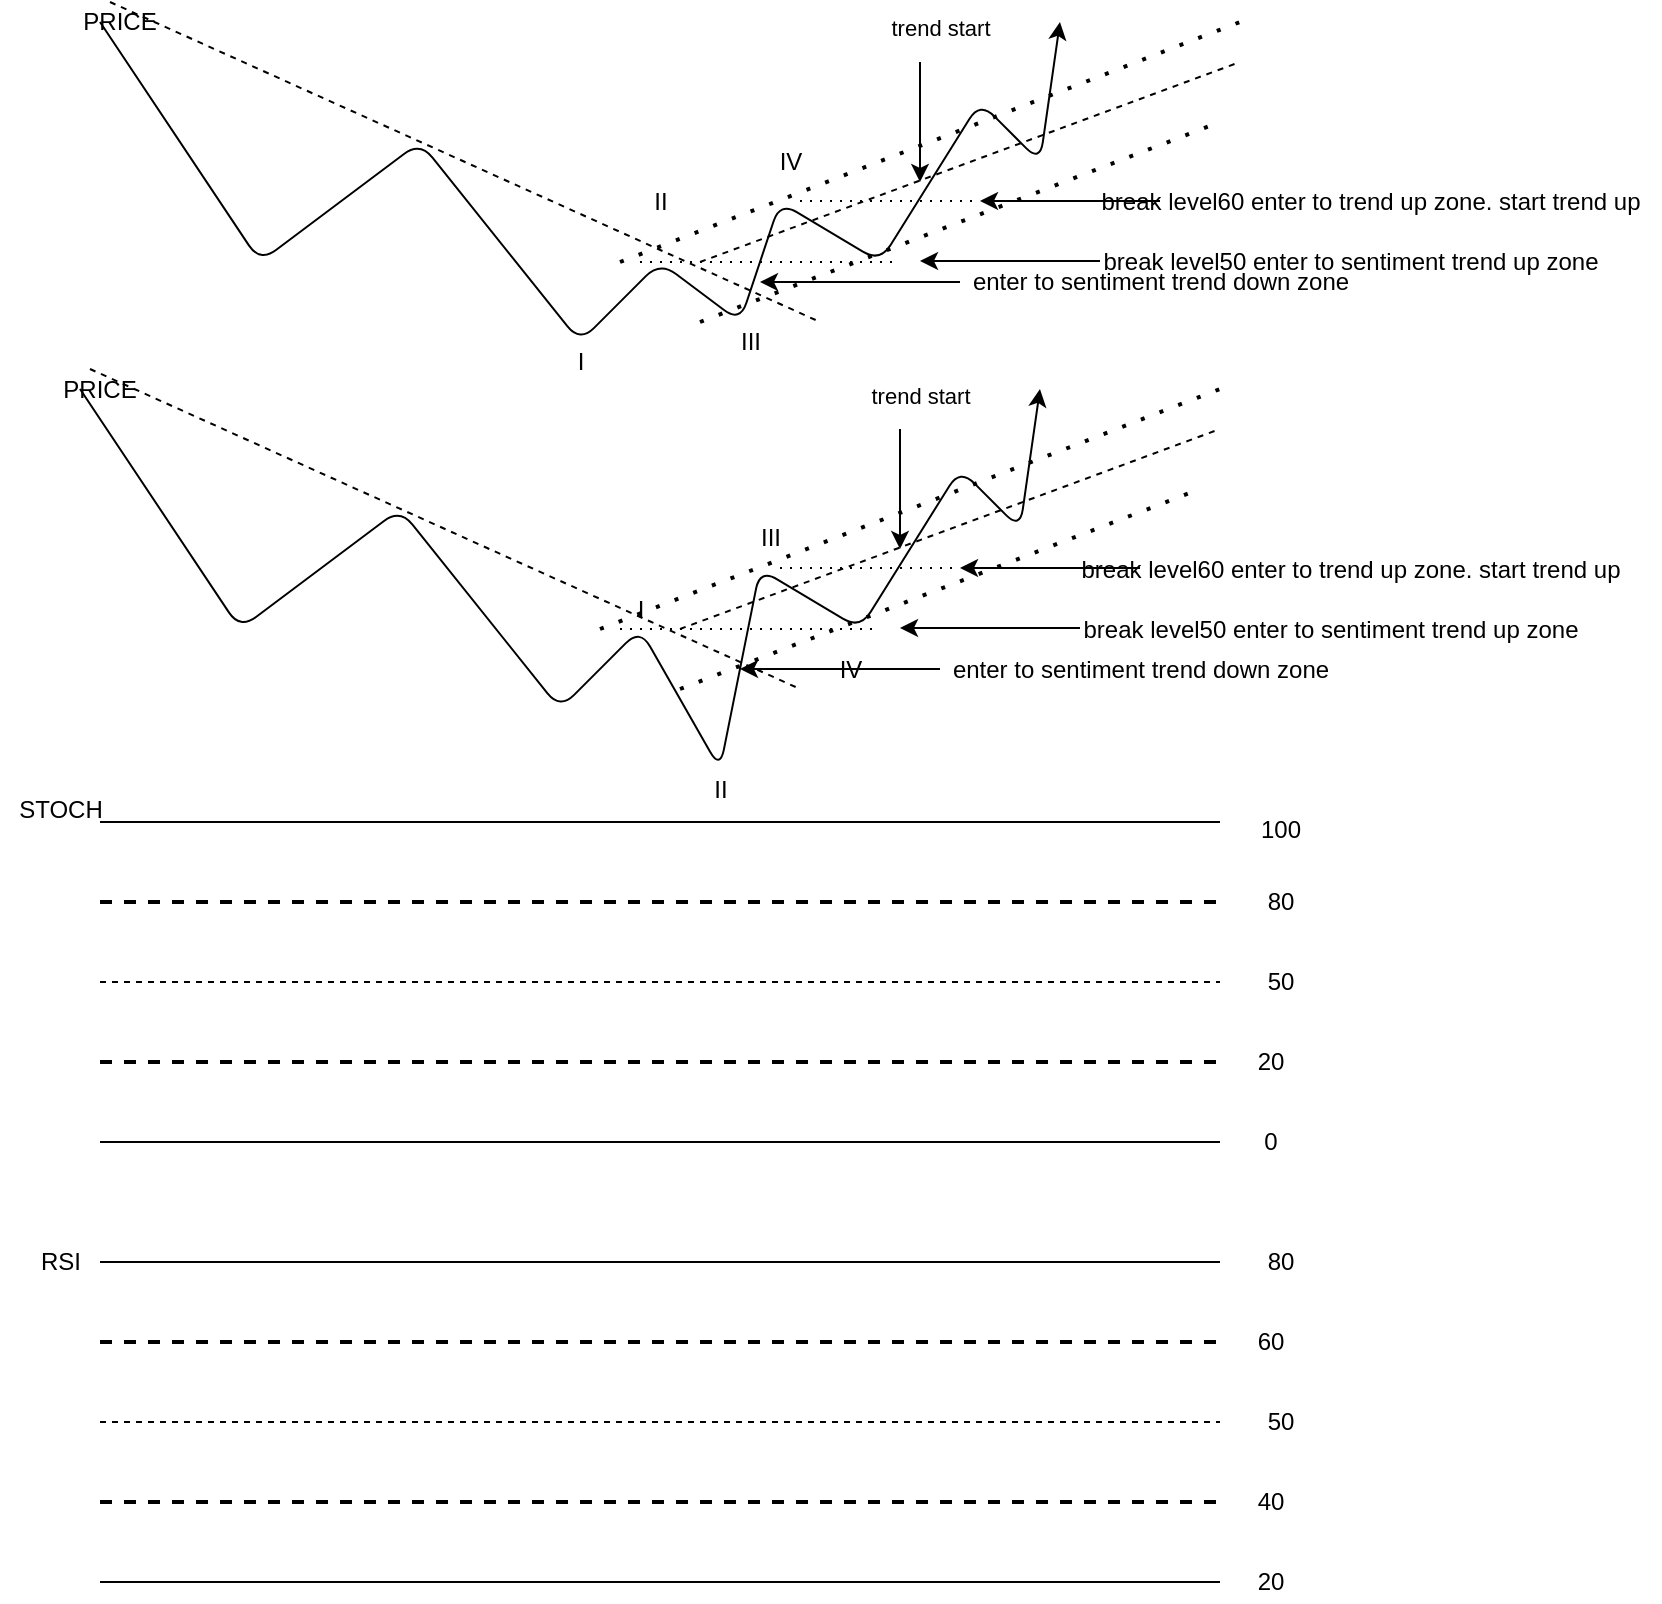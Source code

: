 <mxfile version="14.9.6" type="device"><diagram id="nhUnwwzXnW02m92j6YWG" name="Страница 1"><mxGraphModel dx="2255" dy="626" grid="1" gridSize="10" guides="1" tooltips="1" connect="1" arrows="1" fold="1" page="1" pageScale="1" pageWidth="1169" pageHeight="827" math="0" shadow="0"><root><mxCell id="0"/><mxCell id="1" parent="0"/><mxCell id="tcE4aVOpfhiCAGPQYrPq-30" value="" style="group" vertex="1" connectable="0" parent="1"><mxGeometry x="40" y="10" width="780" height="190" as="geometry"/></mxCell><mxCell id="y8e9jCz48Kjwtkv_Z756-1" value="" style="endArrow=classic;html=1;" parent="tcE4aVOpfhiCAGPQYrPq-30" edge="1"><mxGeometry width="50" height="50" relative="1" as="geometry"><mxPoint y="10" as="sourcePoint"/><mxPoint x="480" y="10" as="targetPoint"/><Array as="points"><mxPoint x="80" y="130"/><mxPoint x="160" y="70"/><mxPoint x="240" y="170"/><mxPoint x="280" y="130"/><mxPoint x="320" y="160"/><mxPoint x="340" y="100"/><mxPoint x="390" y="130"/><mxPoint x="440" y="50"/><mxPoint x="470" y="80"/></Array></mxGeometry></mxCell><mxCell id="y8e9jCz48Kjwtkv_Z756-4" value="PRICE" style="text;html=1;strokeColor=none;fillColor=none;align=center;verticalAlign=middle;whiteSpace=wrap;rounded=0;" parent="tcE4aVOpfhiCAGPQYrPq-30" vertex="1"><mxGeometry width="20" height="20" as="geometry"/></mxCell><mxCell id="y8e9jCz48Kjwtkv_Z756-10" value="" style="endArrow=none;dashed=1;html=1;strokeWidth=2;dashPattern=1 4;" parent="tcE4aVOpfhiCAGPQYrPq-30" edge="1"><mxGeometry width="50" height="50" relative="1" as="geometry"><mxPoint x="300" y="160" as="sourcePoint"/><mxPoint x="560" y="60" as="targetPoint"/></mxGeometry></mxCell><mxCell id="y8e9jCz48Kjwtkv_Z756-11" value="" style="endArrow=none;dashed=1;html=1;dashPattern=1 4;strokeWidth=2;" parent="tcE4aVOpfhiCAGPQYrPq-30" edge="1"><mxGeometry width="50" height="50" relative="1" as="geometry"><mxPoint x="260" y="130" as="sourcePoint"/><mxPoint x="570" y="10" as="targetPoint"/></mxGeometry></mxCell><mxCell id="y8e9jCz48Kjwtkv_Z756-12" value="I" style="text;html=1;align=center;verticalAlign=middle;resizable=0;points=[];autosize=1;strokeColor=none;" parent="tcE4aVOpfhiCAGPQYrPq-30" vertex="1"><mxGeometry x="230" y="170" width="20" height="20" as="geometry"/></mxCell><mxCell id="y8e9jCz48Kjwtkv_Z756-13" value="II" style="text;html=1;align=center;verticalAlign=middle;resizable=0;points=[];autosize=1;strokeColor=none;" parent="tcE4aVOpfhiCAGPQYrPq-30" vertex="1"><mxGeometry x="270" y="90" width="20" height="20" as="geometry"/></mxCell><mxCell id="y8e9jCz48Kjwtkv_Z756-14" value="III" style="text;html=1;align=center;verticalAlign=middle;resizable=0;points=[];autosize=1;strokeColor=none;" parent="tcE4aVOpfhiCAGPQYrPq-30" vertex="1"><mxGeometry x="310" y="160" width="30" height="20" as="geometry"/></mxCell><mxCell id="y8e9jCz48Kjwtkv_Z756-15" value="IV" style="text;html=1;align=center;verticalAlign=middle;resizable=0;points=[];autosize=1;strokeColor=none;" parent="tcE4aVOpfhiCAGPQYrPq-30" vertex="1"><mxGeometry x="330" y="70" width="30" height="20" as="geometry"/></mxCell><mxCell id="n6msP7HPBl-RSGe-zPHD-20" value="" style="endArrow=classic;html=1;fillColor=#ffffff;labelPosition=center;verticalLabelPosition=bottom;align=center;verticalAlign=top;" parent="tcE4aVOpfhiCAGPQYrPq-30" edge="1"><mxGeometry width="50" height="50" relative="1" as="geometry"><mxPoint x="410" y="30" as="sourcePoint"/><mxPoint x="410" y="90" as="targetPoint"/></mxGeometry></mxCell><mxCell id="n6msP7HPBl-RSGe-zPHD-34" value="" style="endArrow=none;dashed=1;html=1;dashPattern=1 4;fillColor=#ffffff;" parent="tcE4aVOpfhiCAGPQYrPq-30" edge="1"><mxGeometry width="50" height="50" relative="1" as="geometry"><mxPoint x="270" y="130" as="sourcePoint"/><mxPoint x="400" y="130" as="targetPoint"/></mxGeometry></mxCell><mxCell id="n6msP7HPBl-RSGe-zPHD-35" value="" style="endArrow=none;dashed=1;html=1;dashPattern=1 4;fillColor=#ffffff;" parent="tcE4aVOpfhiCAGPQYrPq-30" edge="1"><mxGeometry width="50" height="50" relative="1" as="geometry"><mxPoint x="350" y="99.5" as="sourcePoint"/><mxPoint x="440" y="99.5" as="targetPoint"/></mxGeometry></mxCell><mxCell id="n6msP7HPBl-RSGe-zPHD-38" value="trend start" style="edgeLabel;html=1;align=center;verticalAlign=top;resizable=0;points=[];labelPosition=center;verticalLabelPosition=bottom;" parent="tcE4aVOpfhiCAGPQYrPq-30" vertex="1" connectable="0"><mxGeometry x="420" as="geometry"/></mxCell><mxCell id="tcE4aVOpfhiCAGPQYrPq-1" value="" style="endArrow=none;dashed=1;html=1;exitX=0.25;exitY=0;exitDx=0;exitDy=0;" edge="1" parent="tcE4aVOpfhiCAGPQYrPq-30" source="y8e9jCz48Kjwtkv_Z756-4"><mxGeometry width="50" height="50" relative="1" as="geometry"><mxPoint x="450" y="280" as="sourcePoint"/><mxPoint x="360" y="160" as="targetPoint"/></mxGeometry></mxCell><mxCell id="tcE4aVOpfhiCAGPQYrPq-2" value="" style="group" vertex="1" connectable="0" parent="tcE4aVOpfhiCAGPQYrPq-30"><mxGeometry x="330" y="130" width="300" height="20" as="geometry"/></mxCell><mxCell id="n6msP7HPBl-RSGe-zPHD-22" value="" style="endArrow=classic;html=1;fillColor=#ffffff;labelPosition=center;verticalLabelPosition=bottom;align=center;verticalAlign=top;" parent="tcE4aVOpfhiCAGPQYrPq-2" edge="1"><mxGeometry width="50" height="50" relative="1" as="geometry"><mxPoint x="100" y="10" as="sourcePoint"/><mxPoint y="10" as="targetPoint"/></mxGeometry></mxCell><mxCell id="n6msP7HPBl-RSGe-zPHD-29" value="enter to sentiment trend down zone" style="text;html=1;align=center;verticalAlign=middle;resizable=0;points=[];autosize=1;strokeColor=none;" parent="tcE4aVOpfhiCAGPQYrPq-2" vertex="1"><mxGeometry x="100" width="200" height="20" as="geometry"/></mxCell><mxCell id="tcE4aVOpfhiCAGPQYrPq-3" value="" style="group" vertex="1" connectable="0" parent="tcE4aVOpfhiCAGPQYrPq-30"><mxGeometry x="410" y="120" width="345" height="20" as="geometry"/></mxCell><mxCell id="n6msP7HPBl-RSGe-zPHD-28" value="break level50 enter to sentiment trend up zone" style="text;html=1;align=center;verticalAlign=middle;resizable=0;points=[];autosize=1;strokeColor=none;" parent="tcE4aVOpfhiCAGPQYrPq-3" vertex="1"><mxGeometry x="85" width="260" height="20" as="geometry"/></mxCell><mxCell id="n6msP7HPBl-RSGe-zPHD-30" value="" style="endArrow=classic;html=1;fillColor=#ffffff;labelPosition=center;verticalLabelPosition=bottom;align=center;verticalAlign=top;" parent="tcE4aVOpfhiCAGPQYrPq-3" edge="1"><mxGeometry width="50" height="50" relative="1" as="geometry"><mxPoint x="90" y="9.5" as="sourcePoint"/><mxPoint y="9.5" as="targetPoint"/></mxGeometry></mxCell><mxCell id="tcE4aVOpfhiCAGPQYrPq-4" value="" style="group" vertex="1" connectable="0" parent="tcE4aVOpfhiCAGPQYrPq-30"><mxGeometry x="440" y="90" width="340" height="20" as="geometry"/></mxCell><mxCell id="n6msP7HPBl-RSGe-zPHD-32" value="break level60 enter to trend up zone. start trend up" style="text;html=1;align=center;verticalAlign=middle;resizable=0;points=[];autosize=1;strokeColor=none;" parent="tcE4aVOpfhiCAGPQYrPq-4" vertex="1"><mxGeometry x="50" width="290" height="20" as="geometry"/></mxCell><mxCell id="n6msP7HPBl-RSGe-zPHD-37" value="" style="endArrow=classic;html=1;fillColor=#ffffff;labelPosition=center;verticalLabelPosition=bottom;align=center;verticalAlign=top;" parent="tcE4aVOpfhiCAGPQYrPq-4" edge="1"><mxGeometry width="50" height="50" relative="1" as="geometry"><mxPoint x="90" y="9.5" as="sourcePoint"/><mxPoint y="9.5" as="targetPoint"/></mxGeometry></mxCell><mxCell id="tcE4aVOpfhiCAGPQYrPq-6" value="" style="endArrow=none;dashed=1;html=1;" edge="1" parent="tcE4aVOpfhiCAGPQYrPq-30"><mxGeometry width="50" height="50" relative="1" as="geometry"><mxPoint x="300" y="130" as="sourcePoint"/><mxPoint x="570" y="30" as="targetPoint"/></mxGeometry></mxCell><mxCell id="tcE4aVOpfhiCAGPQYrPq-31" value="" style="group" vertex="1" connectable="0" parent="1"><mxGeometry x="30" y="193.5" width="780" height="220" as="geometry"/></mxCell><mxCell id="tcE4aVOpfhiCAGPQYrPq-7" value="" style="endArrow=classic;html=1;" edge="1" parent="tcE4aVOpfhiCAGPQYrPq-31"><mxGeometry width="50" height="50" relative="1" as="geometry"><mxPoint y="10" as="sourcePoint"/><mxPoint x="480" y="10" as="targetPoint"/><Array as="points"><mxPoint x="80" y="130"/><mxPoint x="160" y="70"/><mxPoint x="240" y="170"/><mxPoint x="280" y="130"/><mxPoint x="320" y="200"/><mxPoint x="340" y="100"/><mxPoint x="390" y="130"/><mxPoint x="440" y="50"/><mxPoint x="470" y="80"/></Array></mxGeometry></mxCell><mxCell id="tcE4aVOpfhiCAGPQYrPq-8" value="PRICE" style="text;html=1;strokeColor=none;fillColor=none;align=center;verticalAlign=middle;whiteSpace=wrap;rounded=0;" vertex="1" parent="tcE4aVOpfhiCAGPQYrPq-31"><mxGeometry width="20" height="20" as="geometry"/></mxCell><mxCell id="tcE4aVOpfhiCAGPQYrPq-9" value="" style="endArrow=none;dashed=1;html=1;strokeWidth=2;dashPattern=1 4;" edge="1" parent="tcE4aVOpfhiCAGPQYrPq-31"><mxGeometry width="50" height="50" relative="1" as="geometry"><mxPoint x="300" y="160" as="sourcePoint"/><mxPoint x="560" y="60" as="targetPoint"/></mxGeometry></mxCell><mxCell id="tcE4aVOpfhiCAGPQYrPq-10" value="" style="endArrow=none;dashed=1;html=1;dashPattern=1 4;strokeWidth=2;" edge="1" parent="tcE4aVOpfhiCAGPQYrPq-31"><mxGeometry width="50" height="50" relative="1" as="geometry"><mxPoint x="260" y="130" as="sourcePoint"/><mxPoint x="570" y="10" as="targetPoint"/></mxGeometry></mxCell><mxCell id="tcE4aVOpfhiCAGPQYrPq-11" value="I" style="text;html=1;align=center;verticalAlign=middle;resizable=0;points=[];autosize=1;strokeColor=none;" vertex="1" parent="tcE4aVOpfhiCAGPQYrPq-31"><mxGeometry x="270" y="110" width="20" height="20" as="geometry"/></mxCell><mxCell id="tcE4aVOpfhiCAGPQYrPq-12" value="II" style="text;html=1;align=center;verticalAlign=middle;resizable=0;points=[];autosize=1;strokeColor=none;" vertex="1" parent="tcE4aVOpfhiCAGPQYrPq-31"><mxGeometry x="310" y="200" width="20" height="20" as="geometry"/></mxCell><mxCell id="tcE4aVOpfhiCAGPQYrPq-13" value="III" style="text;html=1;align=center;verticalAlign=middle;resizable=0;points=[];autosize=1;strokeColor=none;" vertex="1" parent="tcE4aVOpfhiCAGPQYrPq-31"><mxGeometry x="330" y="74" width="30" height="20" as="geometry"/></mxCell><mxCell id="tcE4aVOpfhiCAGPQYrPq-15" value="" style="endArrow=classic;html=1;fillColor=#ffffff;labelPosition=center;verticalLabelPosition=bottom;align=center;verticalAlign=top;" edge="1" parent="tcE4aVOpfhiCAGPQYrPq-31"><mxGeometry width="50" height="50" relative="1" as="geometry"><mxPoint x="410" y="30" as="sourcePoint"/><mxPoint x="410" y="90" as="targetPoint"/></mxGeometry></mxCell><mxCell id="tcE4aVOpfhiCAGPQYrPq-16" value="" style="endArrow=none;dashed=1;html=1;dashPattern=1 4;fillColor=#ffffff;" edge="1" parent="tcE4aVOpfhiCAGPQYrPq-31"><mxGeometry width="50" height="50" relative="1" as="geometry"><mxPoint x="270" y="130" as="sourcePoint"/><mxPoint x="400" y="130" as="targetPoint"/></mxGeometry></mxCell><mxCell id="tcE4aVOpfhiCAGPQYrPq-17" value="" style="endArrow=none;dashed=1;html=1;dashPattern=1 4;fillColor=#ffffff;" edge="1" parent="tcE4aVOpfhiCAGPQYrPq-31"><mxGeometry width="50" height="50" relative="1" as="geometry"><mxPoint x="350" y="99.5" as="sourcePoint"/><mxPoint x="440" y="99.5" as="targetPoint"/></mxGeometry></mxCell><mxCell id="tcE4aVOpfhiCAGPQYrPq-18" value="trend start" style="edgeLabel;html=1;align=center;verticalAlign=top;resizable=0;points=[];labelPosition=center;verticalLabelPosition=bottom;" vertex="1" connectable="0" parent="tcE4aVOpfhiCAGPQYrPq-31"><mxGeometry x="420" as="geometry"/></mxCell><mxCell id="tcE4aVOpfhiCAGPQYrPq-19" value="" style="endArrow=none;dashed=1;html=1;exitX=0.25;exitY=0;exitDx=0;exitDy=0;" edge="1" parent="tcE4aVOpfhiCAGPQYrPq-31" source="tcE4aVOpfhiCAGPQYrPq-8"><mxGeometry width="50" height="50" relative="1" as="geometry"><mxPoint x="450" y="280" as="sourcePoint"/><mxPoint x="360" y="160" as="targetPoint"/></mxGeometry></mxCell><mxCell id="tcE4aVOpfhiCAGPQYrPq-20" value="" style="group" vertex="1" connectable="0" parent="tcE4aVOpfhiCAGPQYrPq-31"><mxGeometry x="330" y="140" width="300" height="20" as="geometry"/></mxCell><mxCell id="tcE4aVOpfhiCAGPQYrPq-21" value="" style="endArrow=classic;html=1;fillColor=#ffffff;labelPosition=center;verticalLabelPosition=bottom;align=center;verticalAlign=top;" edge="1" parent="tcE4aVOpfhiCAGPQYrPq-20"><mxGeometry width="50" height="50" relative="1" as="geometry"><mxPoint x="100" y="10" as="sourcePoint"/><mxPoint y="10" as="targetPoint"/></mxGeometry></mxCell><mxCell id="tcE4aVOpfhiCAGPQYrPq-22" value="enter to sentiment trend down zone" style="text;html=1;align=center;verticalAlign=middle;resizable=0;points=[];autosize=1;strokeColor=none;" vertex="1" parent="tcE4aVOpfhiCAGPQYrPq-20"><mxGeometry x="100" width="200" height="20" as="geometry"/></mxCell><mxCell id="tcE4aVOpfhiCAGPQYrPq-14" value="IV" style="text;html=1;align=center;verticalAlign=middle;resizable=0;points=[];autosize=1;strokeColor=none;" vertex="1" parent="tcE4aVOpfhiCAGPQYrPq-20"><mxGeometry x="40" width="30" height="20" as="geometry"/></mxCell><mxCell id="tcE4aVOpfhiCAGPQYrPq-23" value="" style="group" vertex="1" connectable="0" parent="tcE4aVOpfhiCAGPQYrPq-31"><mxGeometry x="410" y="120" width="345" height="20" as="geometry"/></mxCell><mxCell id="tcE4aVOpfhiCAGPQYrPq-24" value="break level50 enter to sentiment trend up zone" style="text;html=1;align=center;verticalAlign=middle;resizable=0;points=[];autosize=1;strokeColor=none;" vertex="1" parent="tcE4aVOpfhiCAGPQYrPq-23"><mxGeometry x="85" width="260" height="20" as="geometry"/></mxCell><mxCell id="tcE4aVOpfhiCAGPQYrPq-25" value="" style="endArrow=classic;html=1;fillColor=#ffffff;labelPosition=center;verticalLabelPosition=bottom;align=center;verticalAlign=top;" edge="1" parent="tcE4aVOpfhiCAGPQYrPq-23"><mxGeometry width="50" height="50" relative="1" as="geometry"><mxPoint x="90" y="9.5" as="sourcePoint"/><mxPoint y="9.5" as="targetPoint"/></mxGeometry></mxCell><mxCell id="tcE4aVOpfhiCAGPQYrPq-26" value="" style="group" vertex="1" connectable="0" parent="tcE4aVOpfhiCAGPQYrPq-31"><mxGeometry x="440" y="90" width="340" height="20" as="geometry"/></mxCell><mxCell id="tcE4aVOpfhiCAGPQYrPq-27" value="break level60 enter to trend up zone. start trend up" style="text;html=1;align=center;verticalAlign=middle;resizable=0;points=[];autosize=1;strokeColor=none;" vertex="1" parent="tcE4aVOpfhiCAGPQYrPq-26"><mxGeometry x="50" width="290" height="20" as="geometry"/></mxCell><mxCell id="tcE4aVOpfhiCAGPQYrPq-28" value="" style="endArrow=classic;html=1;fillColor=#ffffff;labelPosition=center;verticalLabelPosition=bottom;align=center;verticalAlign=top;" edge="1" parent="tcE4aVOpfhiCAGPQYrPq-26"><mxGeometry width="50" height="50" relative="1" as="geometry"><mxPoint x="90" y="9.5" as="sourcePoint"/><mxPoint y="9.5" as="targetPoint"/></mxGeometry></mxCell><mxCell id="tcE4aVOpfhiCAGPQYrPq-29" value="" style="endArrow=none;dashed=1;html=1;" edge="1" parent="tcE4aVOpfhiCAGPQYrPq-31"><mxGeometry width="50" height="50" relative="1" as="geometry"><mxPoint x="300" y="130" as="sourcePoint"/><mxPoint x="570" y="30" as="targetPoint"/></mxGeometry></mxCell><mxCell id="tcE4aVOpfhiCAGPQYrPq-38" value="" style="group" vertex="1" connectable="0" parent="1"><mxGeometry x="40" y="420" width="560" height="160" as="geometry"/></mxCell><mxCell id="tcE4aVOpfhiCAGPQYrPq-32" value="" style="endArrow=none;html=1;" edge="1" parent="tcE4aVOpfhiCAGPQYrPq-38"><mxGeometry width="50" height="50" relative="1" as="geometry"><mxPoint as="sourcePoint"/><mxPoint x="560" as="targetPoint"/></mxGeometry></mxCell><mxCell id="tcE4aVOpfhiCAGPQYrPq-33" value="" style="endArrow=none;dashed=1;html=1;strokeWidth=2;" edge="1" parent="tcE4aVOpfhiCAGPQYrPq-38"><mxGeometry width="50" height="50" relative="1" as="geometry"><mxPoint y="40" as="sourcePoint"/><mxPoint x="560" y="40" as="targetPoint"/></mxGeometry></mxCell><mxCell id="tcE4aVOpfhiCAGPQYrPq-34" value="" style="endArrow=none;dashed=1;html=1;" edge="1" parent="tcE4aVOpfhiCAGPQYrPq-38"><mxGeometry width="50" height="50" relative="1" as="geometry"><mxPoint y="80" as="sourcePoint"/><mxPoint x="560" y="80" as="targetPoint"/></mxGeometry></mxCell><mxCell id="tcE4aVOpfhiCAGPQYrPq-36" value="" style="endArrow=none;dashed=1;html=1;strokeWidth=2;" edge="1" parent="tcE4aVOpfhiCAGPQYrPq-38"><mxGeometry width="50" height="50" relative="1" as="geometry"><mxPoint y="120" as="sourcePoint"/><mxPoint x="560" y="120" as="targetPoint"/></mxGeometry></mxCell><mxCell id="tcE4aVOpfhiCAGPQYrPq-37" value="" style="endArrow=none;html=1;" edge="1" parent="tcE4aVOpfhiCAGPQYrPq-38"><mxGeometry width="50" height="50" relative="1" as="geometry"><mxPoint y="160" as="sourcePoint"/><mxPoint x="560" y="160" as="targetPoint"/></mxGeometry></mxCell><mxCell id="tcE4aVOpfhiCAGPQYrPq-39" value="" style="group" vertex="1" connectable="0" parent="1"><mxGeometry x="40" y="640" width="560" height="160" as="geometry"/></mxCell><mxCell id="tcE4aVOpfhiCAGPQYrPq-40" value="" style="endArrow=none;html=1;" edge="1" parent="tcE4aVOpfhiCAGPQYrPq-39"><mxGeometry width="50" height="50" relative="1" as="geometry"><mxPoint as="sourcePoint"/><mxPoint x="560" as="targetPoint"/></mxGeometry></mxCell><mxCell id="tcE4aVOpfhiCAGPQYrPq-41" value="" style="endArrow=none;dashed=1;html=1;strokeWidth=2;" edge="1" parent="tcE4aVOpfhiCAGPQYrPq-39"><mxGeometry width="50" height="50" relative="1" as="geometry"><mxPoint y="40" as="sourcePoint"/><mxPoint x="560" y="40" as="targetPoint"/></mxGeometry></mxCell><mxCell id="tcE4aVOpfhiCAGPQYrPq-42" value="" style="endArrow=none;dashed=1;html=1;" edge="1" parent="tcE4aVOpfhiCAGPQYrPq-39"><mxGeometry width="50" height="50" relative="1" as="geometry"><mxPoint y="80" as="sourcePoint"/><mxPoint x="560" y="80" as="targetPoint"/></mxGeometry></mxCell><mxCell id="tcE4aVOpfhiCAGPQYrPq-43" value="" style="endArrow=none;dashed=1;html=1;strokeWidth=2;" edge="1" parent="tcE4aVOpfhiCAGPQYrPq-39"><mxGeometry width="50" height="50" relative="1" as="geometry"><mxPoint y="120" as="sourcePoint"/><mxPoint x="560" y="120" as="targetPoint"/></mxGeometry></mxCell><mxCell id="tcE4aVOpfhiCAGPQYrPq-44" value="" style="endArrow=none;html=1;" edge="1" parent="tcE4aVOpfhiCAGPQYrPq-39"><mxGeometry width="50" height="50" relative="1" as="geometry"><mxPoint y="160" as="sourcePoint"/><mxPoint x="560" y="160" as="targetPoint"/></mxGeometry></mxCell><mxCell id="tcE4aVOpfhiCAGPQYrPq-45" value="100" style="text;html=1;align=center;verticalAlign=middle;resizable=0;points=[];autosize=1;strokeColor=none;" vertex="1" parent="1"><mxGeometry x="610" y="414" width="40" height="20" as="geometry"/></mxCell><mxCell id="tcE4aVOpfhiCAGPQYrPq-46" value="80" style="text;html=1;align=center;verticalAlign=middle;resizable=0;points=[];autosize=1;strokeColor=none;" vertex="1" parent="1"><mxGeometry x="615" y="450" width="30" height="20" as="geometry"/></mxCell><mxCell id="tcE4aVOpfhiCAGPQYrPq-47" value="50" style="text;html=1;align=center;verticalAlign=middle;resizable=0;points=[];autosize=1;strokeColor=none;" vertex="1" parent="1"><mxGeometry x="615" y="490" width="30" height="20" as="geometry"/></mxCell><mxCell id="tcE4aVOpfhiCAGPQYrPq-48" value="20" style="text;html=1;align=center;verticalAlign=middle;resizable=0;points=[];autosize=1;strokeColor=none;" vertex="1" parent="1"><mxGeometry x="610" y="530" width="30" height="20" as="geometry"/></mxCell><mxCell id="tcE4aVOpfhiCAGPQYrPq-49" value="0" style="text;html=1;align=center;verticalAlign=middle;resizable=0;points=[];autosize=1;strokeColor=none;" vertex="1" parent="1"><mxGeometry x="615" y="570" width="20" height="20" as="geometry"/></mxCell><mxCell id="tcE4aVOpfhiCAGPQYrPq-50" value="80" style="text;html=1;align=center;verticalAlign=middle;resizable=0;points=[];autosize=1;strokeColor=none;" vertex="1" parent="1"><mxGeometry x="615" y="630" width="30" height="20" as="geometry"/></mxCell><mxCell id="tcE4aVOpfhiCAGPQYrPq-51" value="50" style="text;html=1;align=center;verticalAlign=middle;resizable=0;points=[];autosize=1;strokeColor=none;" vertex="1" parent="1"><mxGeometry x="615" y="710" width="30" height="20" as="geometry"/></mxCell><mxCell id="tcE4aVOpfhiCAGPQYrPq-52" value="20" style="text;html=1;align=center;verticalAlign=middle;resizable=0;points=[];autosize=1;strokeColor=none;" vertex="1" parent="1"><mxGeometry x="610" y="790" width="30" height="20" as="geometry"/></mxCell><mxCell id="tcE4aVOpfhiCAGPQYrPq-54" value="60" style="text;html=1;align=center;verticalAlign=middle;resizable=0;points=[];autosize=1;strokeColor=none;" vertex="1" parent="1"><mxGeometry x="610" y="670" width="30" height="20" as="geometry"/></mxCell><mxCell id="tcE4aVOpfhiCAGPQYrPq-55" value="40" style="text;html=1;align=center;verticalAlign=middle;resizable=0;points=[];autosize=1;strokeColor=none;" vertex="1" parent="1"><mxGeometry x="610" y="750" width="30" height="20" as="geometry"/></mxCell><mxCell id="tcE4aVOpfhiCAGPQYrPq-56" value="STOCH" style="text;html=1;align=center;verticalAlign=middle;resizable=0;points=[];autosize=1;strokeColor=none;" vertex="1" parent="1"><mxGeometry x="-10" y="404" width="60" height="20" as="geometry"/></mxCell><mxCell id="tcE4aVOpfhiCAGPQYrPq-57" value="RSI" style="text;html=1;align=center;verticalAlign=middle;resizable=0;points=[];autosize=1;strokeColor=none;" vertex="1" parent="1"><mxGeometry y="630" width="40" height="20" as="geometry"/></mxCell></root></mxGraphModel></diagram></mxfile>